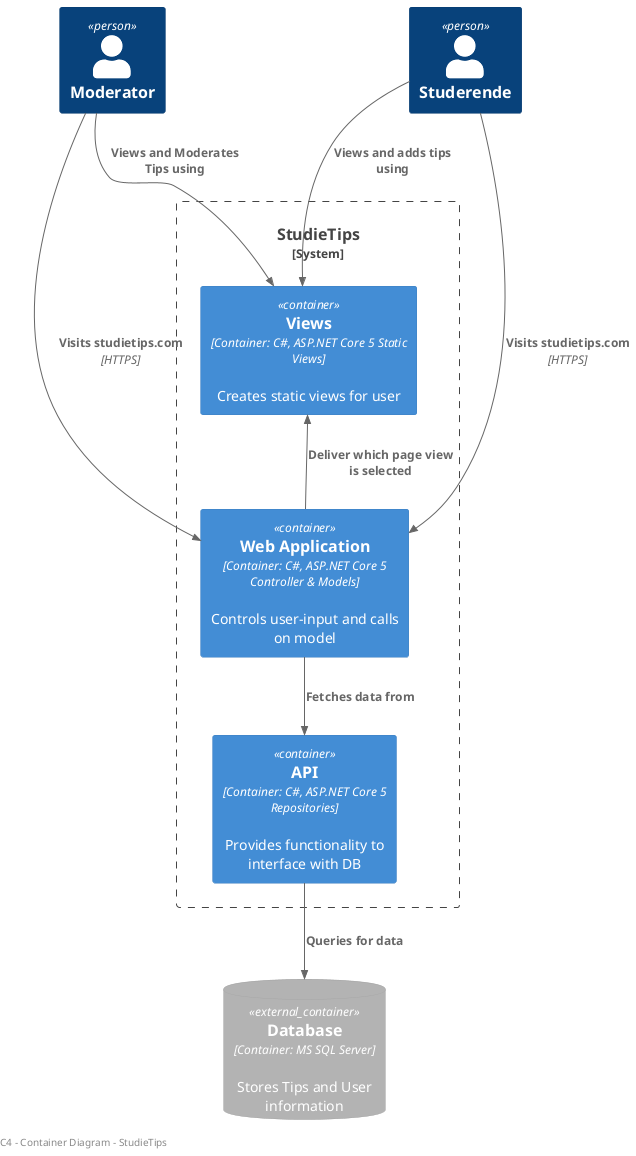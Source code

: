 @startuml Container Diagram
!include <C4/C4_Container>

left footer C4 - Container Diagram - StudieTips

Person(Moderator, "Moderator")
Person(User, "Studerende")

System_Boundary(c1, "StudieTips") {
    Container(Views, "Views", "Container: C#, ASP.NET Core 5 Static Views", "Creates static views for user")
    Container(WebApplication, "Web Application", "Container: C#, ASP.NET Core 5 Controller & Models", "Controls user-input and calls on model")
    Container(API, "API", "Container: C#, ASP.NET Core 5 Repositories", "Provides functionality to interface with DB")
}
ContainerDb_Ext(Database, "Database","Container: MS SQL Server","Stores Tips and User information")

Lay_D(User,c1)
Lay_D(Moderator,c1)
Lay_R(Views,WebApplication)

Rel(User,Views, "Views and adds tips using")
Rel(Moderator, Views, "Views and Moderates Tips using")


Rel(User,WebApplication, "Visits studietips.com", "HTTPS")
Rel(Moderator, WebApplication, "Visits studietips.com", "HTTPS")

Rel(WebApplication,Views, "Deliver which page view is selected")

Rel(WebApplication,API, "Fetches data from")

Rel(API,Database, "Queries for data")




@enduml